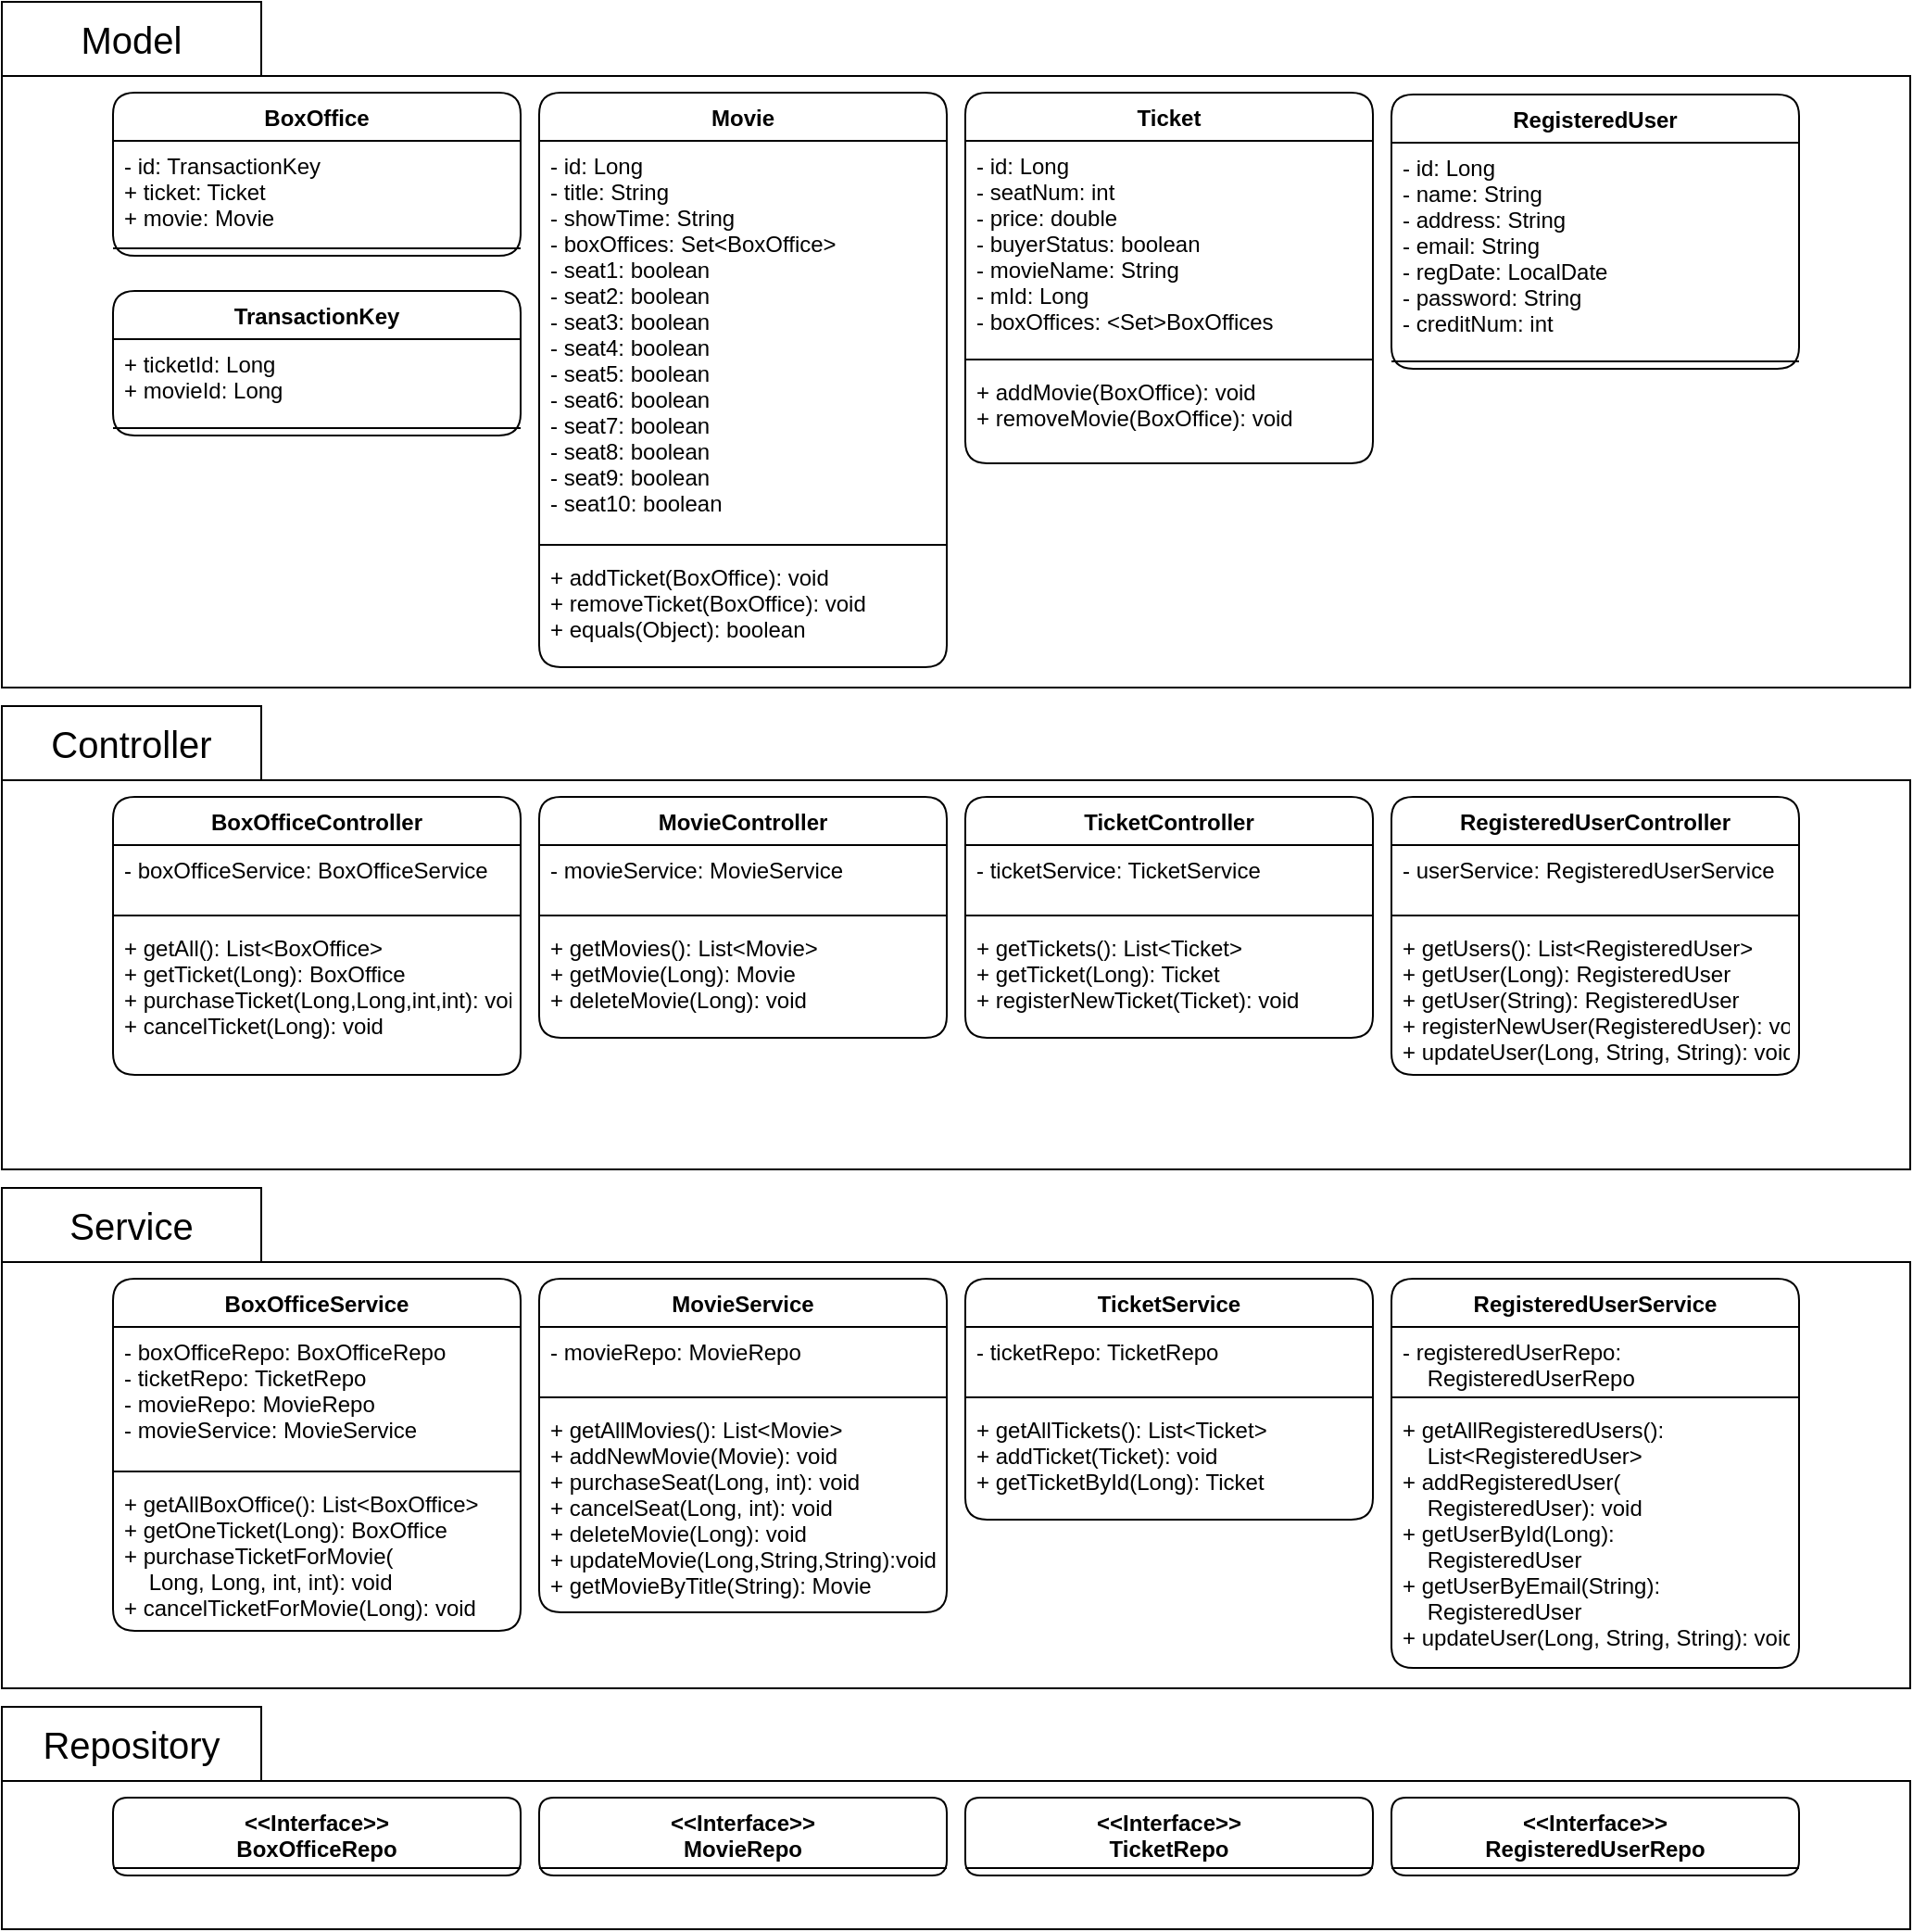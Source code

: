 <mxfile version="20.6.0" type="google"><diagram id="VSTO0lIxn8UuIN_s2LC3" name="Page-1"><mxGraphModel dx="1948" dy="1097" grid="1" gridSize="10" guides="1" tooltips="1" connect="1" arrows="1" fold="1" page="1" pageScale="1" pageWidth="1700" pageHeight="1100" math="0" shadow="0"><root><mxCell id="0"/><mxCell id="1" parent="0"/><mxCell id="VF0k1zkUsbFk-CW5rmKD-86" value="" style="rounded=0;whiteSpace=wrap;html=1;" vertex="1" parent="1"><mxGeometry x="310" y="970" width="1030" height="80" as="geometry"/></mxCell><mxCell id="VF0k1zkUsbFk-CW5rmKD-85" value="" style="rounded=0;whiteSpace=wrap;html=1;" vertex="1" parent="1"><mxGeometry x="310" y="690" width="1030" height="230" as="geometry"/></mxCell><mxCell id="VF0k1zkUsbFk-CW5rmKD-84" value="" style="rounded=0;whiteSpace=wrap;html=1;" vertex="1" parent="1"><mxGeometry x="310" y="430" width="1030" height="210" as="geometry"/></mxCell><mxCell id="VF0k1zkUsbFk-CW5rmKD-83" value="" style="rounded=0;whiteSpace=wrap;html=1;" vertex="1" parent="1"><mxGeometry x="310" y="50" width="1030" height="330" as="geometry"/></mxCell><mxCell id="VF0k1zkUsbFk-CW5rmKD-18" value="BoxOffice" style="swimlane;fontStyle=1;align=center;verticalAlign=top;childLayout=stackLayout;horizontal=1;startSize=26;horizontalStack=0;resizeParent=1;resizeParentMax=0;resizeLast=0;collapsible=1;marginBottom=0;rounded=1;" vertex="1" parent="1"><mxGeometry x="370" y="59" width="220" height="88" as="geometry"/></mxCell><mxCell id="VF0k1zkUsbFk-CW5rmKD-19" value="- id: TransactionKey&#10;+ ticket: Ticket&#10;+ movie: Movie" style="text;strokeColor=none;fillColor=none;align=left;verticalAlign=top;spacingLeft=4;spacingRight=4;overflow=hidden;rotatable=0;points=[[0,0.5],[1,0.5]];portConstraint=eastwest;" vertex="1" parent="VF0k1zkUsbFk-CW5rmKD-18"><mxGeometry y="26" width="220" height="54" as="geometry"/></mxCell><mxCell id="VF0k1zkUsbFk-CW5rmKD-20" value="" style="line;strokeWidth=1;fillColor=none;align=left;verticalAlign=middle;spacingTop=-1;spacingLeft=3;spacingRight=3;rotatable=0;labelPosition=right;points=[];portConstraint=eastwest;strokeColor=inherit;" vertex="1" parent="VF0k1zkUsbFk-CW5rmKD-18"><mxGeometry y="80" width="220" height="8" as="geometry"/></mxCell><mxCell id="VF0k1zkUsbFk-CW5rmKD-22" value="Movie" style="swimlane;fontStyle=1;align=center;verticalAlign=top;childLayout=stackLayout;horizontal=1;startSize=26;horizontalStack=0;resizeParent=1;resizeParentMax=0;resizeLast=0;collapsible=1;marginBottom=0;rounded=1;" vertex="1" parent="1"><mxGeometry x="600" y="59" width="220" height="310" as="geometry"/></mxCell><mxCell id="VF0k1zkUsbFk-CW5rmKD-23" value="- id: Long&#10;- title: String&#10;- showTime: String&#10;- boxOffices: Set&lt;BoxOffice&gt;&#10;- seat1: boolean&#10;- seat2: boolean&#10;- seat3: boolean&#10;- seat4: boolean&#10;- seat5: boolean&#10;- seat6: boolean&#10;- seat7: boolean&#10;- seat8: boolean&#10;- seat9: boolean&#10;- seat10: boolean" style="text;strokeColor=none;fillColor=none;align=left;verticalAlign=top;spacingLeft=4;spacingRight=4;overflow=hidden;rotatable=0;points=[[0,0.5],[1,0.5]];portConstraint=eastwest;" vertex="1" parent="VF0k1zkUsbFk-CW5rmKD-22"><mxGeometry y="26" width="220" height="214" as="geometry"/></mxCell><mxCell id="VF0k1zkUsbFk-CW5rmKD-24" value="" style="line;strokeWidth=1;fillColor=none;align=left;verticalAlign=middle;spacingTop=-1;spacingLeft=3;spacingRight=3;rotatable=0;labelPosition=right;points=[];portConstraint=eastwest;strokeColor=inherit;" vertex="1" parent="VF0k1zkUsbFk-CW5rmKD-22"><mxGeometry y="240" width="220" height="8" as="geometry"/></mxCell><mxCell id="VF0k1zkUsbFk-CW5rmKD-25" value="+ addTicket(BoxOffice): void&#10;+ removeTicket(BoxOffice): void&#10;+ equals(Object): boolean" style="text;strokeColor=none;fillColor=none;align=left;verticalAlign=top;spacingLeft=4;spacingRight=4;overflow=hidden;rotatable=0;points=[[0,0.5],[1,0.5]];portConstraint=eastwest;" vertex="1" parent="VF0k1zkUsbFk-CW5rmKD-22"><mxGeometry y="248" width="220" height="62" as="geometry"/></mxCell><mxCell id="VF0k1zkUsbFk-CW5rmKD-26" value="Ticket" style="swimlane;fontStyle=1;align=center;verticalAlign=top;childLayout=stackLayout;horizontal=1;startSize=26;horizontalStack=0;resizeParent=1;resizeParentMax=0;resizeLast=0;collapsible=1;marginBottom=0;rounded=1;" vertex="1" parent="1"><mxGeometry x="830" y="59" width="220" height="200" as="geometry"/></mxCell><mxCell id="VF0k1zkUsbFk-CW5rmKD-27" value="- id: Long&#10;- seatNum: int&#10;- price: double&#10;- buyerStatus: boolean&#10;- movieName: String&#10;- mId: Long&#10;- boxOffices: &lt;Set&gt;BoxOffices" style="text;strokeColor=none;fillColor=none;align=left;verticalAlign=top;spacingLeft=4;spacingRight=4;overflow=hidden;rotatable=0;points=[[0,0.5],[1,0.5]];portConstraint=eastwest;" vertex="1" parent="VF0k1zkUsbFk-CW5rmKD-26"><mxGeometry y="26" width="220" height="114" as="geometry"/></mxCell><mxCell id="VF0k1zkUsbFk-CW5rmKD-28" value="" style="line;strokeWidth=1;fillColor=none;align=left;verticalAlign=middle;spacingTop=-1;spacingLeft=3;spacingRight=3;rotatable=0;labelPosition=right;points=[];portConstraint=eastwest;strokeColor=inherit;" vertex="1" parent="VF0k1zkUsbFk-CW5rmKD-26"><mxGeometry y="140" width="220" height="8" as="geometry"/></mxCell><mxCell id="VF0k1zkUsbFk-CW5rmKD-29" value="+ addMovie(BoxOffice): void&#10;+ removeMovie(BoxOffice): void" style="text;strokeColor=none;fillColor=none;align=left;verticalAlign=top;spacingLeft=4;spacingRight=4;overflow=hidden;rotatable=0;points=[[0,0.5],[1,0.5]];portConstraint=eastwest;" vertex="1" parent="VF0k1zkUsbFk-CW5rmKD-26"><mxGeometry y="148" width="220" height="52" as="geometry"/></mxCell><mxCell id="VF0k1zkUsbFk-CW5rmKD-30" value="TransactionKey" style="swimlane;fontStyle=1;align=center;verticalAlign=top;childLayout=stackLayout;horizontal=1;startSize=26;horizontalStack=0;resizeParent=1;resizeParentMax=0;resizeLast=0;collapsible=1;marginBottom=0;rounded=1;" vertex="1" parent="1"><mxGeometry x="370" y="166" width="220" height="78" as="geometry"/></mxCell><mxCell id="VF0k1zkUsbFk-CW5rmKD-31" value="+ ticketId: Long&#10;+ movieId: Long" style="text;strokeColor=none;fillColor=none;align=left;verticalAlign=top;spacingLeft=4;spacingRight=4;overflow=hidden;rotatable=0;points=[[0,0.5],[1,0.5]];portConstraint=eastwest;" vertex="1" parent="VF0k1zkUsbFk-CW5rmKD-30"><mxGeometry y="26" width="220" height="44" as="geometry"/></mxCell><mxCell id="VF0k1zkUsbFk-CW5rmKD-32" value="" style="line;strokeWidth=1;fillColor=none;align=left;verticalAlign=middle;spacingTop=-1;spacingLeft=3;spacingRight=3;rotatable=0;labelPosition=right;points=[];portConstraint=eastwest;strokeColor=inherit;" vertex="1" parent="VF0k1zkUsbFk-CW5rmKD-30"><mxGeometry y="70" width="220" height="8" as="geometry"/></mxCell><mxCell id="VF0k1zkUsbFk-CW5rmKD-34" value="RegisteredUser" style="swimlane;fontStyle=1;align=center;verticalAlign=top;childLayout=stackLayout;horizontal=1;startSize=26;horizontalStack=0;resizeParent=1;resizeParentMax=0;resizeLast=0;collapsible=1;marginBottom=0;rounded=1;" vertex="1" parent="1"><mxGeometry x="1060" y="60" width="220" height="148" as="geometry"/></mxCell><mxCell id="VF0k1zkUsbFk-CW5rmKD-35" value="- id: Long&#10;- name: String&#10;- address: String&#10;- email: String&#10;- regDate: LocalDate&#10;- password: String&#10;- creditNum: int" style="text;strokeColor=none;fillColor=none;align=left;verticalAlign=top;spacingLeft=4;spacingRight=4;overflow=hidden;rotatable=0;points=[[0,0.5],[1,0.5]];portConstraint=eastwest;" vertex="1" parent="VF0k1zkUsbFk-CW5rmKD-34"><mxGeometry y="26" width="220" height="114" as="geometry"/></mxCell><mxCell id="VF0k1zkUsbFk-CW5rmKD-36" value="" style="line;strokeWidth=1;fillColor=none;align=left;verticalAlign=middle;spacingTop=-1;spacingLeft=3;spacingRight=3;rotatable=0;labelPosition=right;points=[];portConstraint=eastwest;strokeColor=inherit;" vertex="1" parent="VF0k1zkUsbFk-CW5rmKD-34"><mxGeometry y="140" width="220" height="8" as="geometry"/></mxCell><mxCell id="VF0k1zkUsbFk-CW5rmKD-38" value="&lt;&lt;Interface&gt;&gt;&#10;BoxOfficeRepo" style="swimlane;fontStyle=1;align=center;verticalAlign=top;childLayout=stackLayout;horizontal=1;startSize=34;horizontalStack=0;resizeParent=1;resizeParentMax=0;resizeLast=0;collapsible=1;marginBottom=0;rounded=1;swimlaneLine=0;" vertex="1" parent="1"><mxGeometry x="370" y="979" width="220" height="42" as="geometry"/></mxCell><mxCell id="VF0k1zkUsbFk-CW5rmKD-40" value="" style="line;strokeWidth=1;fillColor=none;align=left;verticalAlign=middle;spacingTop=-1;spacingLeft=3;spacingRight=3;rotatable=0;labelPosition=right;points=[];portConstraint=eastwest;strokeColor=inherit;" vertex="1" parent="VF0k1zkUsbFk-CW5rmKD-38"><mxGeometry y="34" width="220" height="8" as="geometry"/></mxCell><mxCell id="VF0k1zkUsbFk-CW5rmKD-41" value="&lt;&lt;Interface&gt;&gt;&#10;MovieRepo" style="swimlane;fontStyle=1;align=center;verticalAlign=top;childLayout=stackLayout;horizontal=1;startSize=34;horizontalStack=0;resizeParent=1;resizeParentMax=0;resizeLast=0;collapsible=1;marginBottom=0;rounded=1;swimlaneLine=0;" vertex="1" parent="1"><mxGeometry x="600" y="979" width="220" height="42" as="geometry"/></mxCell><mxCell id="VF0k1zkUsbFk-CW5rmKD-42" value="" style="line;strokeWidth=1;fillColor=none;align=left;verticalAlign=middle;spacingTop=-1;spacingLeft=3;spacingRight=3;rotatable=0;labelPosition=right;points=[];portConstraint=eastwest;strokeColor=inherit;" vertex="1" parent="VF0k1zkUsbFk-CW5rmKD-41"><mxGeometry y="34" width="220" height="8" as="geometry"/></mxCell><mxCell id="VF0k1zkUsbFk-CW5rmKD-43" value="&lt;&lt;Interface&gt;&gt;&#10;TicketRepo" style="swimlane;fontStyle=1;align=center;verticalAlign=top;childLayout=stackLayout;horizontal=1;startSize=34;horizontalStack=0;resizeParent=1;resizeParentMax=0;resizeLast=0;collapsible=1;marginBottom=0;rounded=1;swimlaneLine=0;" vertex="1" parent="1"><mxGeometry x="830" y="979" width="220" height="42" as="geometry"/></mxCell><mxCell id="VF0k1zkUsbFk-CW5rmKD-44" value="" style="line;strokeWidth=1;fillColor=none;align=left;verticalAlign=middle;spacingTop=-1;spacingLeft=3;spacingRight=3;rotatable=0;labelPosition=right;points=[];portConstraint=eastwest;strokeColor=inherit;" vertex="1" parent="VF0k1zkUsbFk-CW5rmKD-43"><mxGeometry y="34" width="220" height="8" as="geometry"/></mxCell><mxCell id="VF0k1zkUsbFk-CW5rmKD-45" value="&lt;&lt;Interface&gt;&gt;&#10;RegisteredUserRepo" style="swimlane;fontStyle=1;align=center;verticalAlign=top;childLayout=stackLayout;horizontal=1;startSize=34;horizontalStack=0;resizeParent=1;resizeParentMax=0;resizeLast=0;collapsible=1;marginBottom=0;rounded=1;swimlaneLine=0;" vertex="1" parent="1"><mxGeometry x="1060" y="979" width="220" height="42" as="geometry"/></mxCell><mxCell id="VF0k1zkUsbFk-CW5rmKD-46" value="" style="line;strokeWidth=1;fillColor=none;align=left;verticalAlign=middle;spacingTop=-1;spacingLeft=3;spacingRight=3;rotatable=0;labelPosition=right;points=[];portConstraint=eastwest;strokeColor=inherit;" vertex="1" parent="VF0k1zkUsbFk-CW5rmKD-45"><mxGeometry y="34" width="220" height="8" as="geometry"/></mxCell><mxCell id="VF0k1zkUsbFk-CW5rmKD-47" value="TicketController" style="swimlane;fontStyle=1;align=center;verticalAlign=top;childLayout=stackLayout;horizontal=1;startSize=26;horizontalStack=0;resizeParent=1;resizeParentMax=0;resizeLast=0;collapsible=1;marginBottom=0;rounded=1;" vertex="1" parent="1"><mxGeometry x="830" y="439" width="220" height="130" as="geometry"/></mxCell><mxCell id="VF0k1zkUsbFk-CW5rmKD-48" value="- ticketService: TicketService" style="text;strokeColor=none;fillColor=none;align=left;verticalAlign=top;spacingLeft=4;spacingRight=4;overflow=hidden;rotatable=0;points=[[0,0.5],[1,0.5]];portConstraint=eastwest;" vertex="1" parent="VF0k1zkUsbFk-CW5rmKD-47"><mxGeometry y="26" width="220" height="34" as="geometry"/></mxCell><mxCell id="VF0k1zkUsbFk-CW5rmKD-49" value="" style="line;strokeWidth=1;fillColor=none;align=left;verticalAlign=middle;spacingTop=-1;spacingLeft=3;spacingRight=3;rotatable=0;labelPosition=right;points=[];portConstraint=eastwest;strokeColor=inherit;" vertex="1" parent="VF0k1zkUsbFk-CW5rmKD-47"><mxGeometry y="60" width="220" height="8" as="geometry"/></mxCell><mxCell id="VF0k1zkUsbFk-CW5rmKD-50" value="+ getTickets(): List&lt;Ticket&gt;&#10;+ getTicket(Long): Ticket&#10;+ registerNewTicket(Ticket): void" style="text;strokeColor=none;fillColor=none;align=left;verticalAlign=top;spacingLeft=4;spacingRight=4;overflow=hidden;rotatable=0;points=[[0,0.5],[1,0.5]];portConstraint=eastwest;" vertex="1" parent="VF0k1zkUsbFk-CW5rmKD-47"><mxGeometry y="68" width="220" height="62" as="geometry"/></mxCell><mxCell id="VF0k1zkUsbFk-CW5rmKD-51" value="MovieController" style="swimlane;fontStyle=1;align=center;verticalAlign=top;childLayout=stackLayout;horizontal=1;startSize=26;horizontalStack=0;resizeParent=1;resizeParentMax=0;resizeLast=0;collapsible=1;marginBottom=0;rounded=1;" vertex="1" parent="1"><mxGeometry x="600" y="439" width="220" height="130" as="geometry"/></mxCell><mxCell id="VF0k1zkUsbFk-CW5rmKD-52" value="- movieService: MovieService" style="text;strokeColor=none;fillColor=none;align=left;verticalAlign=top;spacingLeft=4;spacingRight=4;overflow=hidden;rotatable=0;points=[[0,0.5],[1,0.5]];portConstraint=eastwest;" vertex="1" parent="VF0k1zkUsbFk-CW5rmKD-51"><mxGeometry y="26" width="220" height="34" as="geometry"/></mxCell><mxCell id="VF0k1zkUsbFk-CW5rmKD-53" value="" style="line;strokeWidth=1;fillColor=none;align=left;verticalAlign=middle;spacingTop=-1;spacingLeft=3;spacingRight=3;rotatable=0;labelPosition=right;points=[];portConstraint=eastwest;strokeColor=inherit;" vertex="1" parent="VF0k1zkUsbFk-CW5rmKD-51"><mxGeometry y="60" width="220" height="8" as="geometry"/></mxCell><mxCell id="VF0k1zkUsbFk-CW5rmKD-54" value="+ getMovies(): List&lt;Movie&gt;&#10;+ getMovie(Long): Movie&#10;+ deleteMovie(Long): void" style="text;strokeColor=none;fillColor=none;align=left;verticalAlign=top;spacingLeft=4;spacingRight=4;overflow=hidden;rotatable=0;points=[[0,0.5],[1,0.5]];portConstraint=eastwest;" vertex="1" parent="VF0k1zkUsbFk-CW5rmKD-51"><mxGeometry y="68" width="220" height="62" as="geometry"/></mxCell><mxCell id="VF0k1zkUsbFk-CW5rmKD-55" value="RegisteredUserController" style="swimlane;fontStyle=1;align=center;verticalAlign=top;childLayout=stackLayout;horizontal=1;startSize=26;horizontalStack=0;resizeParent=1;resizeParentMax=0;resizeLast=0;collapsible=1;marginBottom=0;rounded=1;" vertex="1" parent="1"><mxGeometry x="1060" y="439" width="220" height="150" as="geometry"/></mxCell><mxCell id="VF0k1zkUsbFk-CW5rmKD-56" value="- userService: RegisteredUserService" style="text;strokeColor=none;fillColor=none;align=left;verticalAlign=top;spacingLeft=4;spacingRight=4;overflow=hidden;rotatable=0;points=[[0,0.5],[1,0.5]];portConstraint=eastwest;" vertex="1" parent="VF0k1zkUsbFk-CW5rmKD-55"><mxGeometry y="26" width="220" height="34" as="geometry"/></mxCell><mxCell id="VF0k1zkUsbFk-CW5rmKD-57" value="" style="line;strokeWidth=1;fillColor=none;align=left;verticalAlign=middle;spacingTop=-1;spacingLeft=3;spacingRight=3;rotatable=0;labelPosition=right;points=[];portConstraint=eastwest;strokeColor=inherit;" vertex="1" parent="VF0k1zkUsbFk-CW5rmKD-55"><mxGeometry y="60" width="220" height="8" as="geometry"/></mxCell><mxCell id="VF0k1zkUsbFk-CW5rmKD-58" value="+ getUsers(): List&lt;RegisteredUser&gt;&#10;+ getUser(Long): RegisteredUser&#10;+ getUser(String): RegisteredUser&#10;+ registerNewUser(RegisteredUser): void&#10;+ updateUser(Long, String, String): void" style="text;strokeColor=none;fillColor=none;align=left;verticalAlign=top;spacingLeft=4;spacingRight=4;overflow=hidden;rotatable=0;points=[[0,0.5],[1,0.5]];portConstraint=eastwest;" vertex="1" parent="VF0k1zkUsbFk-CW5rmKD-55"><mxGeometry y="68" width="220" height="82" as="geometry"/></mxCell><mxCell id="VF0k1zkUsbFk-CW5rmKD-59" value="BoxOfficeController" style="swimlane;fontStyle=1;align=center;verticalAlign=top;childLayout=stackLayout;horizontal=1;startSize=26;horizontalStack=0;resizeParent=1;resizeParentMax=0;resizeLast=0;collapsible=1;marginBottom=0;rounded=1;" vertex="1" parent="1"><mxGeometry x="370" y="439" width="220" height="150" as="geometry"/></mxCell><mxCell id="VF0k1zkUsbFk-CW5rmKD-60" value="- boxOfficeService: BoxOfficeService" style="text;strokeColor=none;fillColor=none;align=left;verticalAlign=top;spacingLeft=4;spacingRight=4;overflow=hidden;rotatable=0;points=[[0,0.5],[1,0.5]];portConstraint=eastwest;" vertex="1" parent="VF0k1zkUsbFk-CW5rmKD-59"><mxGeometry y="26" width="220" height="34" as="geometry"/></mxCell><mxCell id="VF0k1zkUsbFk-CW5rmKD-61" value="" style="line;strokeWidth=1;fillColor=none;align=left;verticalAlign=middle;spacingTop=-1;spacingLeft=3;spacingRight=3;rotatable=0;labelPosition=right;points=[];portConstraint=eastwest;strokeColor=inherit;" vertex="1" parent="VF0k1zkUsbFk-CW5rmKD-59"><mxGeometry y="60" width="220" height="8" as="geometry"/></mxCell><mxCell id="VF0k1zkUsbFk-CW5rmKD-62" value="+ getAll(): List&lt;BoxOffice&gt;&#10;+ getTicket(Long): BoxOffice&#10;+ purchaseTicket(Long,Long,int,int): void&#10;+ cancelTicket(Long): void" style="text;strokeColor=none;fillColor=none;align=left;verticalAlign=top;spacingLeft=4;spacingRight=4;overflow=hidden;rotatable=0;points=[[0,0.5],[1,0.5]];portConstraint=eastwest;" vertex="1" parent="VF0k1zkUsbFk-CW5rmKD-59"><mxGeometry y="68" width="220" height="82" as="geometry"/></mxCell><mxCell id="VF0k1zkUsbFk-CW5rmKD-63" value="TicketService" style="swimlane;fontStyle=1;align=center;verticalAlign=top;childLayout=stackLayout;horizontal=1;startSize=26;horizontalStack=0;resizeParent=1;resizeParentMax=0;resizeLast=0;collapsible=1;marginBottom=0;rounded=1;" vertex="1" parent="1"><mxGeometry x="830" y="699" width="220" height="130" as="geometry"/></mxCell><mxCell id="VF0k1zkUsbFk-CW5rmKD-64" value="- ticketRepo: TicketRepo" style="text;strokeColor=none;fillColor=none;align=left;verticalAlign=top;spacingLeft=4;spacingRight=4;overflow=hidden;rotatable=0;points=[[0,0.5],[1,0.5]];portConstraint=eastwest;" vertex="1" parent="VF0k1zkUsbFk-CW5rmKD-63"><mxGeometry y="26" width="220" height="34" as="geometry"/></mxCell><mxCell id="VF0k1zkUsbFk-CW5rmKD-65" value="" style="line;strokeWidth=1;fillColor=none;align=left;verticalAlign=middle;spacingTop=-1;spacingLeft=3;spacingRight=3;rotatable=0;labelPosition=right;points=[];portConstraint=eastwest;strokeColor=inherit;" vertex="1" parent="VF0k1zkUsbFk-CW5rmKD-63"><mxGeometry y="60" width="220" height="8" as="geometry"/></mxCell><mxCell id="VF0k1zkUsbFk-CW5rmKD-66" value="+ getAllTickets(): List&lt;Ticket&gt;&#10;+ addTicket(Ticket): void&#10;+ getTicketById(Long): Ticket" style="text;strokeColor=none;fillColor=none;align=left;verticalAlign=top;spacingLeft=4;spacingRight=4;overflow=hidden;rotatable=0;points=[[0,0.5],[1,0.5]];portConstraint=eastwest;" vertex="1" parent="VF0k1zkUsbFk-CW5rmKD-63"><mxGeometry y="68" width="220" height="62" as="geometry"/></mxCell><mxCell id="VF0k1zkUsbFk-CW5rmKD-71" value="MovieService" style="swimlane;fontStyle=1;align=center;verticalAlign=top;childLayout=stackLayout;horizontal=1;startSize=26;horizontalStack=0;resizeParent=1;resizeParentMax=0;resizeLast=0;collapsible=1;marginBottom=0;rounded=1;" vertex="1" parent="1"><mxGeometry x="600" y="699" width="220" height="180" as="geometry"/></mxCell><mxCell id="VF0k1zkUsbFk-CW5rmKD-72" value="- movieRepo: MovieRepo" style="text;strokeColor=none;fillColor=none;align=left;verticalAlign=top;spacingLeft=4;spacingRight=4;overflow=hidden;rotatable=0;points=[[0,0.5],[1,0.5]];portConstraint=eastwest;" vertex="1" parent="VF0k1zkUsbFk-CW5rmKD-71"><mxGeometry y="26" width="220" height="34" as="geometry"/></mxCell><mxCell id="VF0k1zkUsbFk-CW5rmKD-73" value="" style="line;strokeWidth=1;fillColor=none;align=left;verticalAlign=middle;spacingTop=-1;spacingLeft=3;spacingRight=3;rotatable=0;labelPosition=right;points=[];portConstraint=eastwest;strokeColor=inherit;" vertex="1" parent="VF0k1zkUsbFk-CW5rmKD-71"><mxGeometry y="60" width="220" height="8" as="geometry"/></mxCell><mxCell id="VF0k1zkUsbFk-CW5rmKD-74" value="+ getAllMovies(): List&lt;Movie&gt;&#10;+ addNewMovie(Movie): void&#10;+ purchaseSeat(Long, int): void&#10;+ cancelSeat(Long, int): void&#10;+ deleteMovie(Long): void&#10;+ updateMovie(Long,String,String):void&#10;+ getMovieByTitle(String): Movie" style="text;strokeColor=none;fillColor=none;align=left;verticalAlign=top;spacingLeft=4;spacingRight=4;overflow=hidden;rotatable=0;points=[[0,0.5],[1,0.5]];portConstraint=eastwest;" vertex="1" parent="VF0k1zkUsbFk-CW5rmKD-71"><mxGeometry y="68" width="220" height="112" as="geometry"/></mxCell><mxCell id="VF0k1zkUsbFk-CW5rmKD-75" value="RegisteredUserService" style="swimlane;fontStyle=1;align=center;verticalAlign=top;childLayout=stackLayout;horizontal=1;startSize=26;horizontalStack=0;resizeParent=1;resizeParentMax=0;resizeLast=0;collapsible=1;marginBottom=0;rounded=1;" vertex="1" parent="1"><mxGeometry x="1060" y="699" width="220" height="210" as="geometry"/></mxCell><mxCell id="VF0k1zkUsbFk-CW5rmKD-76" value="- registeredUserRepo: &#10;    RegisteredUserRepo" style="text;strokeColor=none;fillColor=none;align=left;verticalAlign=top;spacingLeft=4;spacingRight=4;overflow=hidden;rotatable=0;points=[[0,0.5],[1,0.5]];portConstraint=eastwest;" vertex="1" parent="VF0k1zkUsbFk-CW5rmKD-75"><mxGeometry y="26" width="220" height="34" as="geometry"/></mxCell><mxCell id="VF0k1zkUsbFk-CW5rmKD-77" value="" style="line;strokeWidth=1;fillColor=none;align=left;verticalAlign=middle;spacingTop=-1;spacingLeft=3;spacingRight=3;rotatable=0;labelPosition=right;points=[];portConstraint=eastwest;strokeColor=inherit;" vertex="1" parent="VF0k1zkUsbFk-CW5rmKD-75"><mxGeometry y="60" width="220" height="8" as="geometry"/></mxCell><mxCell id="VF0k1zkUsbFk-CW5rmKD-78" value="+ getAllRegisteredUsers(): &#10;    List&lt;RegisteredUser&gt;&#10;+ addRegisteredUser(&#10;    RegisteredUser): void&#10;+ getUserById(Long):&#10;    RegisteredUser&#10;+ getUserByEmail(String): &#10;    RegisteredUser&#10;+ updateUser(Long, String, String): void" style="text;strokeColor=none;fillColor=none;align=left;verticalAlign=top;spacingLeft=4;spacingRight=4;overflow=hidden;rotatable=0;points=[[0,0.5],[1,0.5]];portConstraint=eastwest;" vertex="1" parent="VF0k1zkUsbFk-CW5rmKD-75"><mxGeometry y="68" width="220" height="142" as="geometry"/></mxCell><mxCell id="VF0k1zkUsbFk-CW5rmKD-79" value="BoxOfficeService" style="swimlane;fontStyle=1;align=center;verticalAlign=top;childLayout=stackLayout;horizontal=1;startSize=26;horizontalStack=0;resizeParent=1;resizeParentMax=0;resizeLast=0;collapsible=1;marginBottom=0;rounded=1;" vertex="1" parent="1"><mxGeometry x="370" y="699" width="220" height="190" as="geometry"/></mxCell><mxCell id="VF0k1zkUsbFk-CW5rmKD-80" value="- boxOfficeRepo: BoxOfficeRepo&#10;- ticketRepo: TicketRepo&#10;- movieRepo: MovieRepo&#10;- movieService: MovieService" style="text;strokeColor=none;fillColor=none;align=left;verticalAlign=top;spacingLeft=4;spacingRight=4;overflow=hidden;rotatable=0;points=[[0,0.5],[1,0.5]];portConstraint=eastwest;" vertex="1" parent="VF0k1zkUsbFk-CW5rmKD-79"><mxGeometry y="26" width="220" height="74" as="geometry"/></mxCell><mxCell id="VF0k1zkUsbFk-CW5rmKD-81" value="" style="line;strokeWidth=1;fillColor=none;align=left;verticalAlign=middle;spacingTop=-1;spacingLeft=3;spacingRight=3;rotatable=0;labelPosition=right;points=[];portConstraint=eastwest;strokeColor=inherit;" vertex="1" parent="VF0k1zkUsbFk-CW5rmKD-79"><mxGeometry y="100" width="220" height="8" as="geometry"/></mxCell><mxCell id="VF0k1zkUsbFk-CW5rmKD-82" value="+ getAllBoxOffice(): List&lt;BoxOffice&gt;&#10;+ getOneTicket(Long): BoxOffice&#10;+ purchaseTicketForMovie(&#10;    Long, Long, int, int): void&#10;+ cancelTicketForMovie(Long): void" style="text;strokeColor=none;fillColor=none;align=left;verticalAlign=top;spacingLeft=4;spacingRight=4;overflow=hidden;rotatable=0;points=[[0,0.5],[1,0.5]];portConstraint=eastwest;" vertex="1" parent="VF0k1zkUsbFk-CW5rmKD-79"><mxGeometry y="108" width="220" height="82" as="geometry"/></mxCell><mxCell id="VF0k1zkUsbFk-CW5rmKD-87" value="Model" style="rounded=0;whiteSpace=wrap;html=1;fontSize=20;" vertex="1" parent="1"><mxGeometry x="310" y="10" width="140" height="40" as="geometry"/></mxCell><mxCell id="VF0k1zkUsbFk-CW5rmKD-88" value="Repository" style="rounded=0;whiteSpace=wrap;html=1;fontSize=20;" vertex="1" parent="1"><mxGeometry x="310" y="930" width="140" height="40" as="geometry"/></mxCell><mxCell id="VF0k1zkUsbFk-CW5rmKD-89" value="Service" style="rounded=0;whiteSpace=wrap;html=1;fontSize=20;" vertex="1" parent="1"><mxGeometry x="310" y="650" width="140" height="40" as="geometry"/></mxCell><mxCell id="VF0k1zkUsbFk-CW5rmKD-90" value="Controller" style="rounded=0;whiteSpace=wrap;html=1;fontSize=20;" vertex="1" parent="1"><mxGeometry x="310" y="390" width="140" height="40" as="geometry"/></mxCell></root></mxGraphModel></diagram></mxfile>